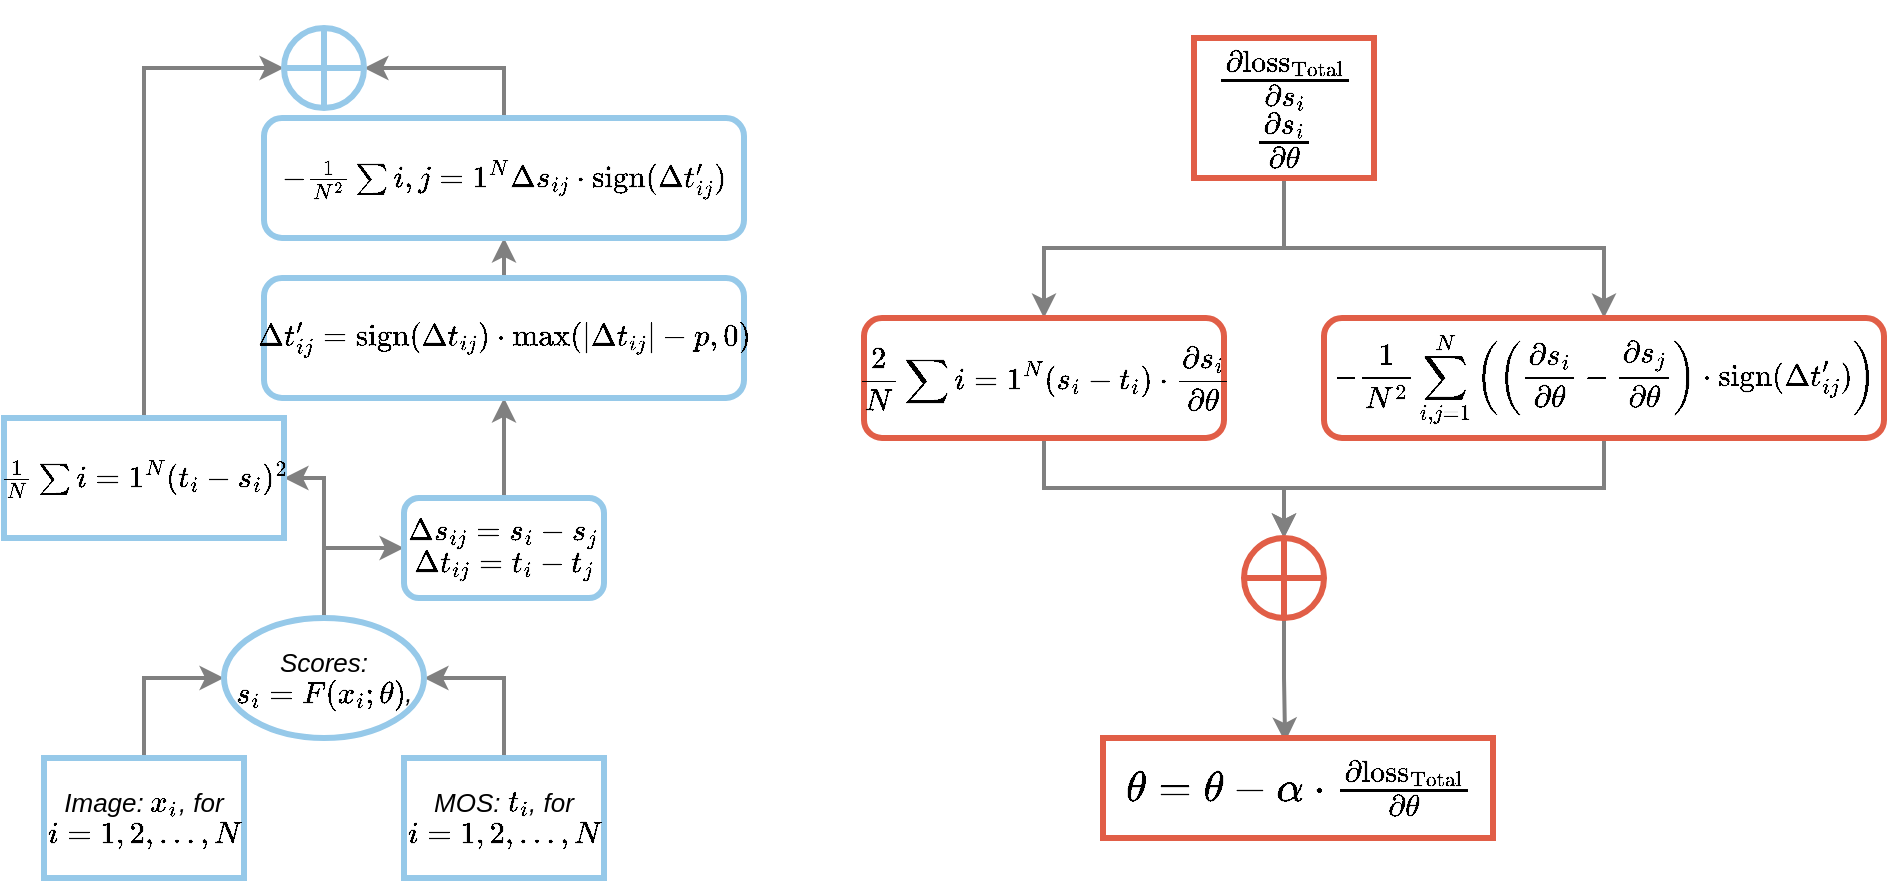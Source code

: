 <mxfile version="21.2.1" type="github">
  <diagram name="第 1 页" id="4med8xy-RJINhOhO0nk7">
    <mxGraphModel dx="2074" dy="758" grid="1" gridSize="10" guides="1" tooltips="1" connect="1" arrows="1" fold="1" page="1" pageScale="1" pageWidth="827" pageHeight="1169" math="1" shadow="0">
      <root>
        <mxCell id="0" />
        <mxCell id="1" parent="0" />
        <mxCell id="oqHT-xyJtuEShagB2aS4-11" style="edgeStyle=orthogonalEdgeStyle;rounded=0;orthogonalLoop=1;jettySize=auto;html=1;exitX=0.5;exitY=0;exitDx=0;exitDy=0;entryX=0;entryY=0.5;entryDx=0;entryDy=0;strokeColor=#808080;strokeWidth=2;fontSize=13;" edge="1" parent="1" source="4hRFHMQcXpXO8s2cMS95-1" target="oqHT-xyJtuEShagB2aS4-2">
          <mxGeometry relative="1" as="geometry" />
        </mxCell>
        <mxCell id="4hRFHMQcXpXO8s2cMS95-1" value="&lt;i style=&quot;font-size: 13px;&quot;&gt;Image: \( x_i \), for \( i = 1, 2, ..., N \)&lt;/i&gt;" style="rounded=0;whiteSpace=wrap;html=1;strokeColor=#96c9e9;strokeWidth=3;fontSize=13;" parent="1" vertex="1">
          <mxGeometry x="60" y="690" width="100" height="60" as="geometry" />
        </mxCell>
        <mxCell id="oqHT-xyJtuEShagB2aS4-12" style="edgeStyle=orthogonalEdgeStyle;rounded=0;orthogonalLoop=1;jettySize=auto;html=1;exitX=0.5;exitY=0;exitDx=0;exitDy=0;entryX=1;entryY=0.5;entryDx=0;entryDy=0;strokeColor=#808080;strokeWidth=2;fontSize=13;" edge="1" parent="1" source="oqHT-xyJtuEShagB2aS4-1" target="oqHT-xyJtuEShagB2aS4-2">
          <mxGeometry relative="1" as="geometry" />
        </mxCell>
        <mxCell id="oqHT-xyJtuEShagB2aS4-1" value="&lt;i style=&quot;font-size: 13px;&quot;&gt;MOS: \( t_i \), for \( i = 1, 2, ..., N \)&lt;/i&gt;" style="rounded=0;whiteSpace=wrap;html=1;strokeColor=#96c9e9;strokeWidth=3;fontSize=13;" vertex="1" parent="1">
          <mxGeometry x="240" y="690" width="100" height="60" as="geometry" />
        </mxCell>
        <mxCell id="oqHT-xyJtuEShagB2aS4-13" style="edgeStyle=orthogonalEdgeStyle;rounded=0;orthogonalLoop=1;jettySize=auto;html=1;exitX=0.5;exitY=0;exitDx=0;exitDy=0;entryX=0;entryY=0.5;entryDx=0;entryDy=0;strokeWidth=2;strokeColor=#808080;fontSize=13;" edge="1" parent="1" source="oqHT-xyJtuEShagB2aS4-2" target="oqHT-xyJtuEShagB2aS4-7">
          <mxGeometry relative="1" as="geometry" />
        </mxCell>
        <mxCell id="oqHT-xyJtuEShagB2aS4-15" style="edgeStyle=orthogonalEdgeStyle;rounded=0;orthogonalLoop=1;jettySize=auto;html=1;exitX=0.5;exitY=0;exitDx=0;exitDy=0;entryX=1;entryY=0.5;entryDx=0;entryDy=0;strokeWidth=2;strokeColor=#808080;fontSize=13;" edge="1" parent="1" source="oqHT-xyJtuEShagB2aS4-2" target="oqHT-xyJtuEShagB2aS4-5">
          <mxGeometry relative="1" as="geometry" />
        </mxCell>
        <mxCell id="oqHT-xyJtuEShagB2aS4-2" value="&lt;i style=&quot;font-size: 13px;&quot;&gt;Scores:\( s_i = F(x_i; \theta) \),&lt;/i&gt;" style="ellipse;whiteSpace=wrap;html=1;strokeColor=#96c9e9;strokeWidth=3;fontSize=13;" vertex="1" parent="1">
          <mxGeometry x="150" y="620" width="100" height="60" as="geometry" />
        </mxCell>
        <mxCell id="oqHT-xyJtuEShagB2aS4-22" style="edgeStyle=orthogonalEdgeStyle;rounded=0;orthogonalLoop=1;jettySize=auto;html=1;exitX=0.5;exitY=0;exitDx=0;exitDy=0;entryX=0;entryY=0.5;entryDx=0;entryDy=0;strokeWidth=2;strokeColor=#808080;fontSize=13;" edge="1" parent="1" source="oqHT-xyJtuEShagB2aS4-5" target="oqHT-xyJtuEShagB2aS4-19">
          <mxGeometry relative="1" as="geometry" />
        </mxCell>
        <mxCell id="oqHT-xyJtuEShagB2aS4-5" value="\( \frac{1}{N} \sum{i=1}^{N} (t_i - s_i)^2 \)" style="rounded=0;whiteSpace=wrap;html=1;strokeColor=#96c9e9;strokeWidth=3;fontSize=13;" vertex="1" parent="1">
          <mxGeometry x="40" y="520" width="140" height="60" as="geometry" />
        </mxCell>
        <mxCell id="oqHT-xyJtuEShagB2aS4-16" style="edgeStyle=orthogonalEdgeStyle;rounded=0;orthogonalLoop=1;jettySize=auto;html=1;exitX=0.5;exitY=0;exitDx=0;exitDy=0;entryX=0.5;entryY=1;entryDx=0;entryDy=0;strokeWidth=2;strokeColor=#808080;fontSize=13;" edge="1" parent="1" source="oqHT-xyJtuEShagB2aS4-7" target="oqHT-xyJtuEShagB2aS4-9">
          <mxGeometry relative="1" as="geometry">
            <mxPoint x="290" y="500" as="targetPoint" />
          </mxGeometry>
        </mxCell>
        <mxCell id="oqHT-xyJtuEShagB2aS4-7" value="\( \Delta s_{ij} = s_i - s_j \)&lt;br&gt;\( \Delta t_{ij} = t_i - t_j \)" style="rounded=1;whiteSpace=wrap;html=1;strokeWidth=3;strokeColor=#96c9e9;fontSize=13;" vertex="1" parent="1">
          <mxGeometry x="240" y="560" width="100" height="50" as="geometry" />
        </mxCell>
        <mxCell id="oqHT-xyJtuEShagB2aS4-18" style="edgeStyle=orthogonalEdgeStyle;rounded=0;orthogonalLoop=1;jettySize=auto;html=1;exitX=0.5;exitY=0;exitDx=0;exitDy=0;entryX=0.5;entryY=1;entryDx=0;entryDy=0;strokeWidth=2;strokeColor=#808080;fontSize=13;" edge="1" parent="1" source="oqHT-xyJtuEShagB2aS4-9" target="oqHT-xyJtuEShagB2aS4-10">
          <mxGeometry relative="1" as="geometry" />
        </mxCell>
        <mxCell id="oqHT-xyJtuEShagB2aS4-9" value="\( \Delta t_{ij}&#39; = \text{sign}(\Delta t_{ij}) \cdot \max(|\Delta t_{ij}| - p, 0) \)" style="rounded=1;whiteSpace=wrap;html=1;strokeWidth=3;strokeColor=#96c9e9;fontSize=13;" vertex="1" parent="1">
          <mxGeometry x="170" y="450" width="240" height="60" as="geometry" />
        </mxCell>
        <mxCell id="oqHT-xyJtuEShagB2aS4-21" style="edgeStyle=orthogonalEdgeStyle;rounded=0;orthogonalLoop=1;jettySize=auto;html=1;exitX=0.5;exitY=0;exitDx=0;exitDy=0;entryX=1;entryY=0.5;entryDx=0;entryDy=0;strokeWidth=2;strokeColor=#808080;fontSize=13;" edge="1" parent="1" source="oqHT-xyJtuEShagB2aS4-10" target="oqHT-xyJtuEShagB2aS4-19">
          <mxGeometry relative="1" as="geometry" />
        </mxCell>
        <mxCell id="oqHT-xyJtuEShagB2aS4-10" value="\(&amp;nbsp;- \frac{1}{N^2} \sum{i,j=1}^{N} \Delta s_{ij} \cdot \text{sign}(\Delta t_{ij}&#39;) \)" style="rounded=1;whiteSpace=wrap;html=1;strokeWidth=3;strokeColor=#96c9e9;fontSize=13;" vertex="1" parent="1">
          <mxGeometry x="170" y="370" width="240" height="60" as="geometry" />
        </mxCell>
        <mxCell id="oqHT-xyJtuEShagB2aS4-19" value="" style="shape=orEllipse;perimeter=ellipsePerimeter;whiteSpace=wrap;html=1;backgroundOutline=1;strokeWidth=3;strokeColor=#96c9e9;fontSize=13;" vertex="1" parent="1">
          <mxGeometry x="180" y="325" width="40" height="40" as="geometry" />
        </mxCell>
        <mxCell id="oqHT-xyJtuEShagB2aS4-37" style="edgeStyle=orthogonalEdgeStyle;rounded=0;orthogonalLoop=1;jettySize=auto;html=1;exitX=0.5;exitY=1;exitDx=0;exitDy=0;entryX=0.5;entryY=0;entryDx=0;entryDy=0;strokeColor=#808080;strokeWidth=2;" edge="1" parent="1" source="oqHT-xyJtuEShagB2aS4-23" target="oqHT-xyJtuEShagB2aS4-29">
          <mxGeometry relative="1" as="geometry" />
        </mxCell>
        <mxCell id="oqHT-xyJtuEShagB2aS4-38" style="edgeStyle=orthogonalEdgeStyle;rounded=0;orthogonalLoop=1;jettySize=auto;html=1;exitX=0.5;exitY=1;exitDx=0;exitDy=0;strokeWidth=2;strokeColor=#808080;" edge="1" parent="1" source="oqHT-xyJtuEShagB2aS4-23" target="oqHT-xyJtuEShagB2aS4-30">
          <mxGeometry relative="1" as="geometry" />
        </mxCell>
        <mxCell id="oqHT-xyJtuEShagB2aS4-23" value="\( \frac{\partial \text{loss}_{\text{Total}}}{\partial s_i} \)&lt;br&gt;\( \frac{\partial s_i}{\partial \theta} \)" style="rounded=0;whiteSpace=wrap;html=1;strokeColor=#e15e47;strokeWidth=3;fontSize=18;" vertex="1" parent="1">
          <mxGeometry x="635" y="330" width="90" height="70" as="geometry" />
        </mxCell>
        <mxCell id="oqHT-xyJtuEShagB2aS4-39" style="edgeStyle=orthogonalEdgeStyle;rounded=0;orthogonalLoop=1;jettySize=auto;html=1;exitX=0.5;exitY=1;exitDx=0;exitDy=0;entryX=0.5;entryY=0;entryDx=0;entryDy=0;strokeWidth=2;strokeColor=#808080;" edge="1" parent="1" source="oqHT-xyJtuEShagB2aS4-29" target="oqHT-xyJtuEShagB2aS4-32">
          <mxGeometry relative="1" as="geometry" />
        </mxCell>
        <mxCell id="oqHT-xyJtuEShagB2aS4-29" value="$$\frac{2}{N} \sum{i=1}^{N} (s_i - t_i) \cdot \frac{\partial s_i}{\partial \theta}$$" style="rounded=1;whiteSpace=wrap;html=1;strokeWidth=3;strokeColor=#e15e47;fontSize=13;" vertex="1" parent="1">
          <mxGeometry x="470" y="470" width="180" height="60" as="geometry" />
        </mxCell>
        <mxCell id="oqHT-xyJtuEShagB2aS4-40" style="edgeStyle=orthogonalEdgeStyle;rounded=0;orthogonalLoop=1;jettySize=auto;html=1;exitX=0.5;exitY=1;exitDx=0;exitDy=0;entryX=0.5;entryY=0;entryDx=0;entryDy=0;strokeWidth=2;strokeColor=#808080;" edge="1" parent="1" source="oqHT-xyJtuEShagB2aS4-30" target="oqHT-xyJtuEShagB2aS4-32">
          <mxGeometry relative="1" as="geometry" />
        </mxCell>
        <mxCell id="oqHT-xyJtuEShagB2aS4-30" value="&lt;div&gt;$$-\frac{1}{N^2} \sum_{i,j=1}^{N} \left( \left( \frac{\partial s_i}{\partial \theta} - \frac{\partial s_j}{\partial \theta} \right) \cdot \text{sign}(\Delta t_{ij}&#39;) \right)$$&lt;/div&gt;" style="rounded=1;whiteSpace=wrap;html=1;strokeWidth=3;strokeColor=#e15e47;fontSize=13;" vertex="1" parent="1">
          <mxGeometry x="700" y="470" width="280" height="60" as="geometry" />
        </mxCell>
        <mxCell id="oqHT-xyJtuEShagB2aS4-41" style="edgeStyle=orthogonalEdgeStyle;rounded=0;orthogonalLoop=1;jettySize=auto;html=1;exitX=0.5;exitY=1;exitDx=0;exitDy=0;entryX=0.467;entryY=0.04;entryDx=0;entryDy=0;entryPerimeter=0;strokeWidth=2;strokeColor=#808080;" edge="1" parent="1" source="oqHT-xyJtuEShagB2aS4-32" target="oqHT-xyJtuEShagB2aS4-34">
          <mxGeometry relative="1" as="geometry" />
        </mxCell>
        <mxCell id="oqHT-xyJtuEShagB2aS4-32" value="" style="shape=orEllipse;perimeter=ellipsePerimeter;whiteSpace=wrap;html=1;backgroundOutline=1;strokeWidth=3;strokeColor=#e15e47;fontSize=13;" vertex="1" parent="1">
          <mxGeometry x="660" y="580" width="40" height="40" as="geometry" />
        </mxCell>
        <mxCell id="oqHT-xyJtuEShagB2aS4-34" value="\( \theta = \theta - \alpha \cdot \frac{\partial \text{loss}_{\text{Total}}}{\partial \theta} \)" style="rounded=0;whiteSpace=wrap;html=1;strokeColor=#e15e47;strokeWidth=3;fontSize=18;" vertex="1" parent="1">
          <mxGeometry x="589.5" y="680" width="195" height="50" as="geometry" />
        </mxCell>
      </root>
    </mxGraphModel>
  </diagram>
</mxfile>
